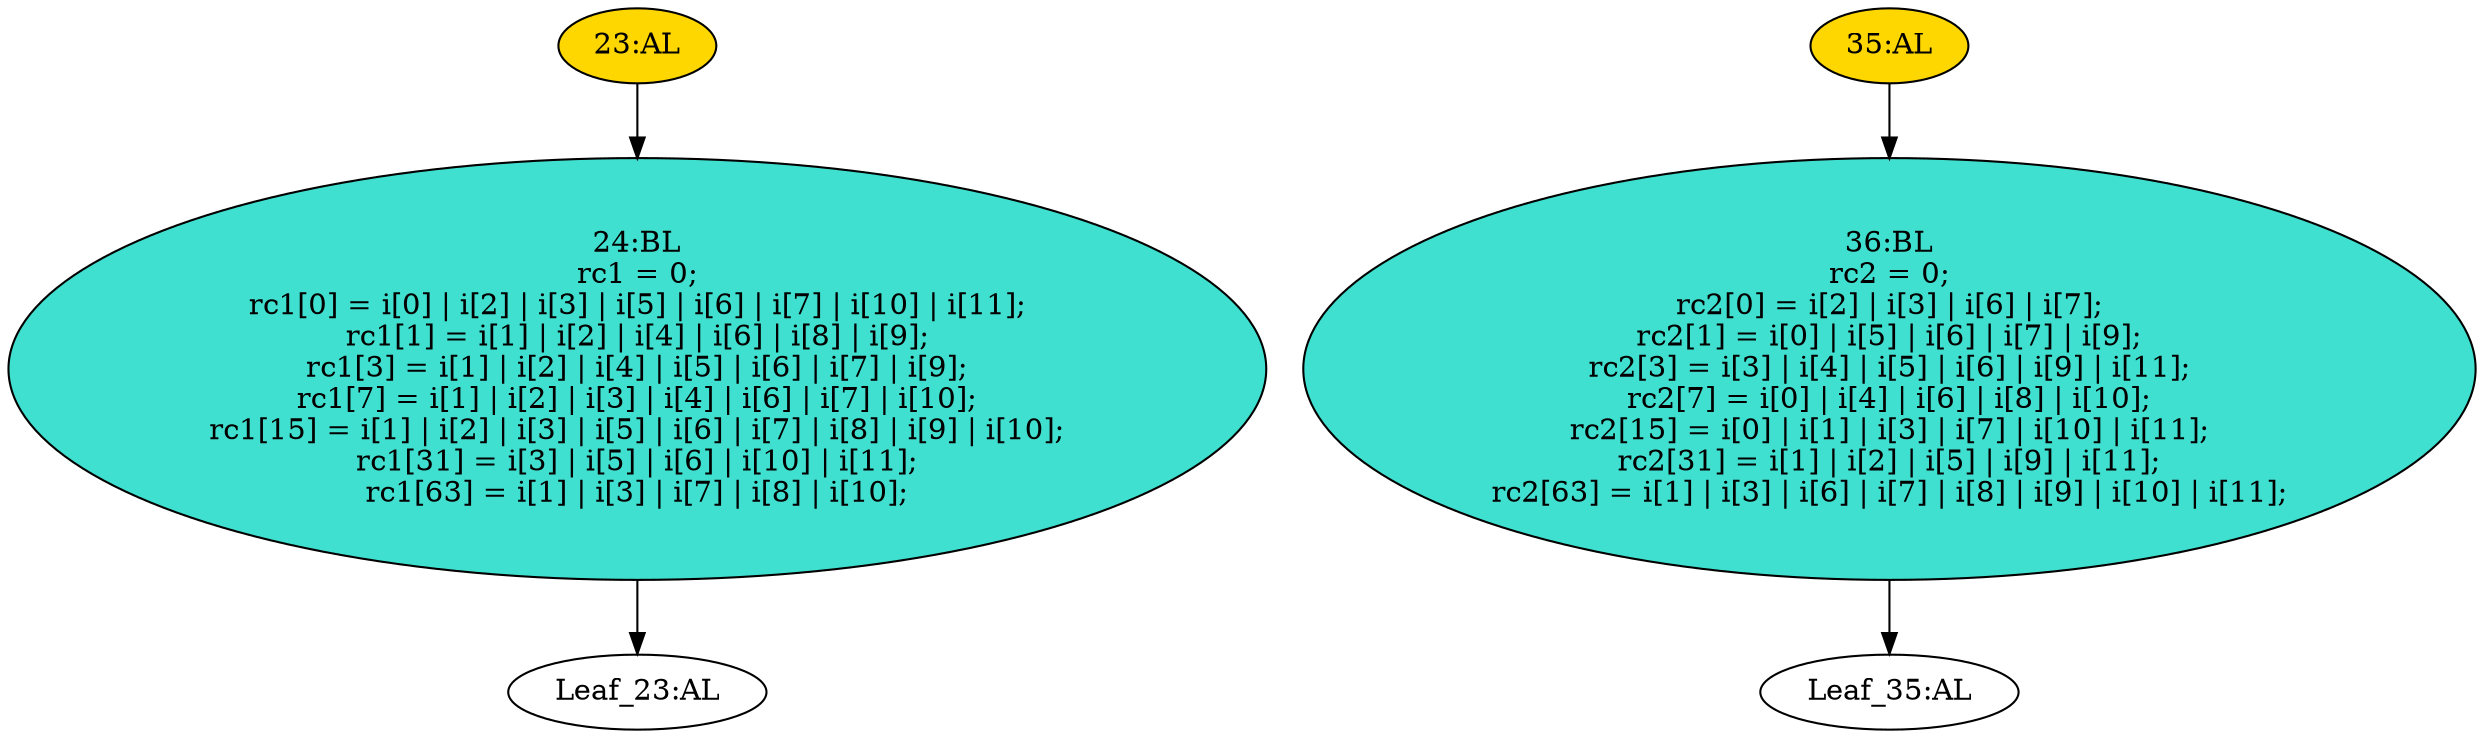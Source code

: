 strict digraph "compose( ,  )" {
	node [label="\N"];
	"Leaf_23:AL"	 [def_var="['rc1']",
		label="Leaf_23:AL"];
	"24:BL"	 [ast="<pyverilog.vparser.ast.Block object at 0x7fc6858b8290>",
		fillcolor=turquoise,
		label="24:BL
rc1 = 0;
rc1[0] = i[0] | i[2] | i[3] | i[5] | i[6] | i[7] | i[10] | i[11];
rc1[1] = i[1] | i[2] | i[4] | i[6] | i[8] | i[9];
\
rc1[3] = i[1] | i[2] | i[4] | i[5] | i[6] | i[7] | i[9];
rc1[7] = i[1] | i[2] | i[3] | i[4] | i[6] | i[7] | i[10];
rc1[15] = i[1] | \
i[2] | i[3] | i[5] | i[6] | i[7] | i[8] | i[9] | i[10];
rc1[31] = i[3] | i[5] | i[6] | i[10] | i[11];
rc1[63] = i[1] | i[3] | i[\
7] | i[8] | i[10];",
		statements="[<pyverilog.vparser.ast.BlockingSubstitution object at 0x7fc685cadd10>, <pyverilog.vparser.ast.BlockingSubstitution object at 0x7fc685ca98d0>, <\
pyverilog.vparser.ast.BlockingSubstitution object at 0x7fc6858bb0d0>, <pyverilog.vparser.ast.BlockingSubstitution object at 0x7fc6858bb910>, <\
pyverilog.vparser.ast.BlockingSubstitution object at 0x7fc6858ba190>, <pyverilog.vparser.ast.BlockingSubstitution object at 0x7fc6858babd0>, <\
pyverilog.vparser.ast.BlockingSubstitution object at 0x7fc6858b8250>, <pyverilog.vparser.ast.BlockingSubstitution object at 0x7fc6858b8890>]",
		style=filled,
		typ=Block];
	"24:BL" -> "Leaf_23:AL"	 [cond="[]",
		lineno=None];
	"23:AL"	 [ast="<pyverilog.vparser.ast.Always object at 0x7fc685c608d0>",
		clk_sens=False,
		fillcolor=gold,
		label="23:AL",
		sens="['i']",
		statements="[]",
		style=filled,
		typ=Always,
		use_var="['i']"];
	"23:AL" -> "24:BL"	 [cond="[]",
		lineno=None];
	"35:AL"	 [ast="<pyverilog.vparser.ast.Always object at 0x7fc6858b8a50>",
		clk_sens=False,
		fillcolor=gold,
		label="35:AL",
		sens="['i']",
		statements="[]",
		style=filled,
		typ=Always,
		use_var="['i']"];
	"36:BL"	 [ast="<pyverilog.vparser.ast.Block object at 0x7fc685c91290>",
		fillcolor=turquoise,
		label="36:BL
rc2 = 0;
rc2[0] = i[2] | i[3] | i[6] | i[7];
rc2[1] = i[0] | i[5] | i[6] | i[7] | i[9];
rc2[3] = i[3] | i[4] | i[5] | i[6] | \
i[9] | i[11];
rc2[7] = i[0] | i[4] | i[6] | i[8] | i[10];
rc2[15] = i[0] | i[1] | i[3] | i[7] | i[10] | i[11];
rc2[31] = i[1] | \
i[2] | i[5] | i[9] | i[11];
rc2[63] = i[1] | i[3] | i[6] | i[7] | i[8] | i[9] | i[10] | i[11];",
		statements="[<pyverilog.vparser.ast.BlockingSubstitution object at 0x7fc6858b8b10>, <pyverilog.vparser.ast.BlockingSubstitution object at 0x7fc685c9d090>, <\
pyverilog.vparser.ast.BlockingSubstitution object at 0x7fc685c9d6d0>, <pyverilog.vparser.ast.BlockingSubstitution object at 0x7fc685c9de10>, <\
pyverilog.vparser.ast.BlockingSubstitution object at 0x7fc685c8f490>, <pyverilog.vparser.ast.BlockingSubstitution object at 0x7fc685c8fbd0>, <\
pyverilog.vparser.ast.BlockingSubstitution object at 0x7fc685c91250>, <pyverilog.vparser.ast.BlockingSubstitution object at 0x7fc685c91b90>]",
		style=filled,
		typ=Block];
	"35:AL" -> "36:BL"	 [cond="[]",
		lineno=None];
	"Leaf_35:AL"	 [def_var="['rc2']",
		label="Leaf_35:AL"];
	"36:BL" -> "Leaf_35:AL"	 [cond="[]",
		lineno=None];
}
